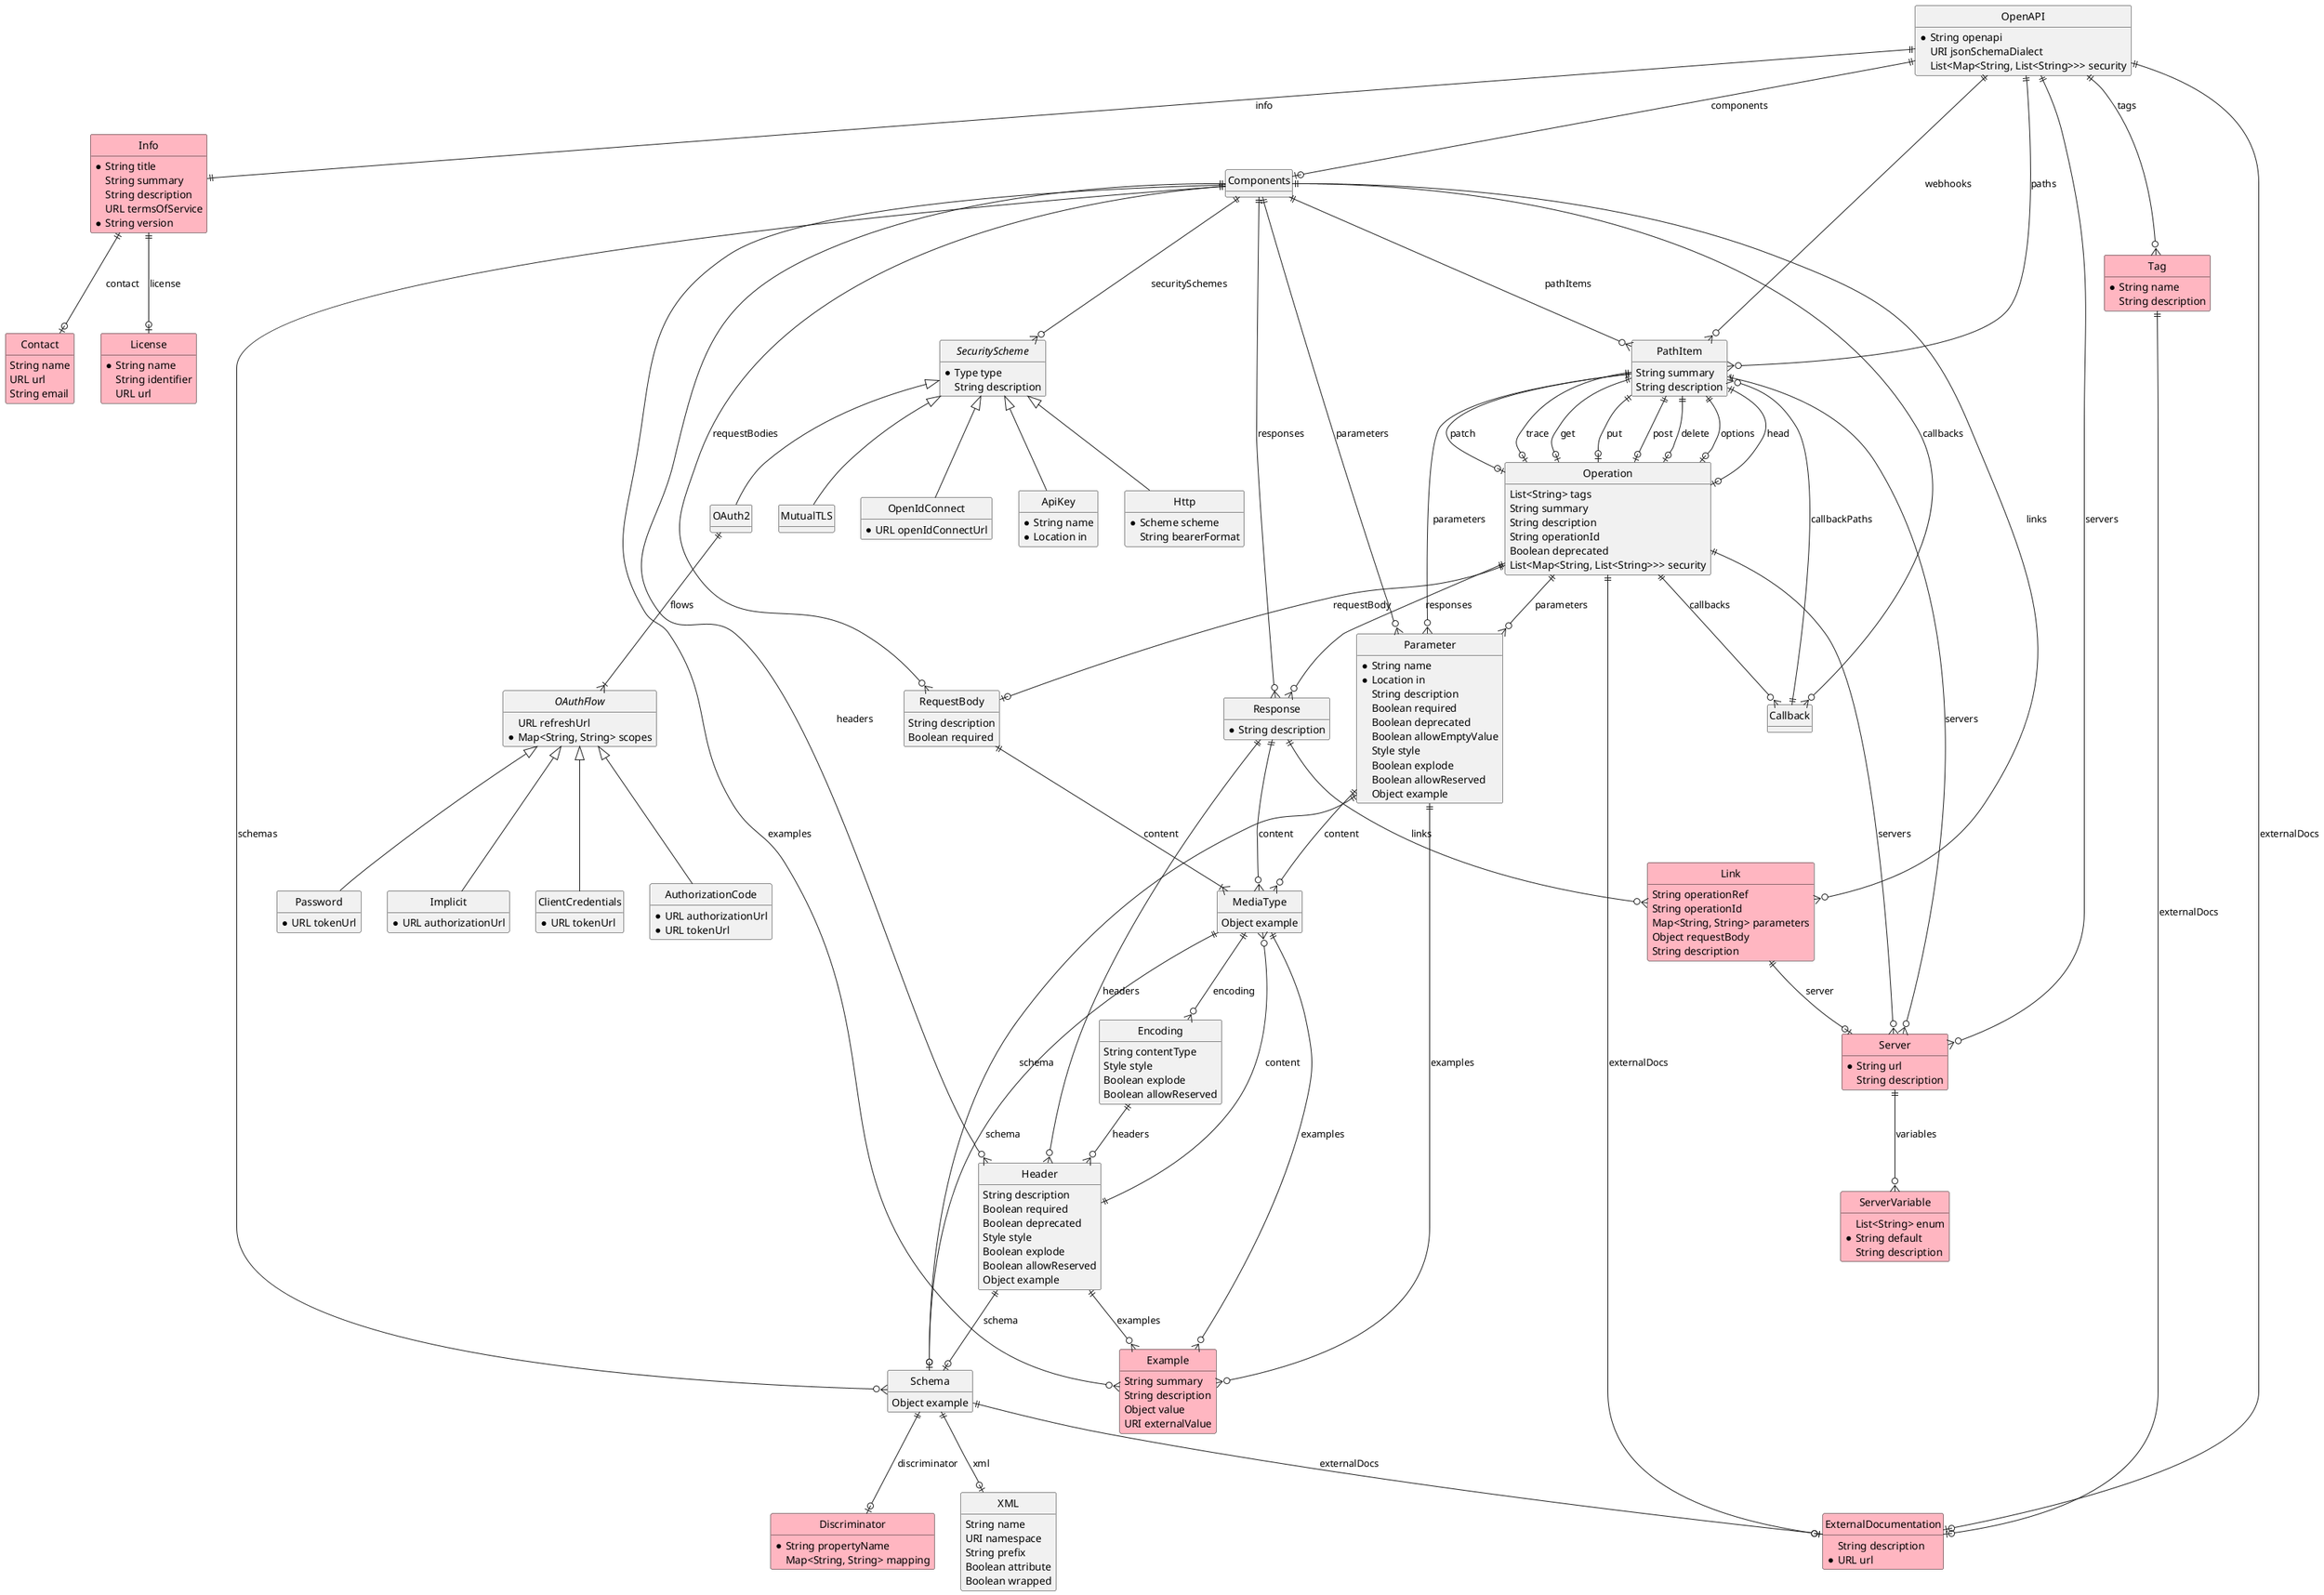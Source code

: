 @startuml

' hide the spot
hide circle

hide methods

' avoid problems with angled crows feet
' skinparam linetype ortho

entity OpenAPI {
    * String openapi
    URI jsonSchemaDialect
    List<Map<String, List<String>>> security
}

entity Info #LightPink {
    * String title
    String summary
    String description
    URL termsOfService
    * String version
}

entity Contact #LightPink {
    String name
    URL url
    String email
}

entity License #LightPink {
    * String name
    String identifier
    URL url
}

entity Server #LightPink {
    * String url
    String description
}

entity ServerVariable #LightPink {
    List<String> enum
    * String default
    String description
}

entity PathItem {
    String summary
    String description
}

entity Operation {
    List<String> tags
    String summary
    String description
    String operationId
    Boolean deprecated
    List<Map<String, List<String>>> security
}

entity ExternalDocumentation #LightPink {
    String description
    * URL url
}

entity Parameter {
    * String name
    * Location in
    String description
    Boolean required
    Boolean deprecated
    Boolean allowEmptyValue
    Style style
    Boolean explode
    Boolean allowReserved
    Object example
}

entity Schema {
    Object example
}

entity Discriminator #LightPink {
    * String propertyName
    Map<String, String> mapping
}

entity XML {
    String name
    URI namespace
    String prefix
    Boolean attribute
    Boolean wrapped
}

entity Example #LightPink {
    String summary
    String description
    Object value
    URI externalValue
}

entity MediaType {
    Object example
}

entity Encoding {
    String contentType
    Style style
    Boolean explode
    Boolean allowReserved
}

entity Header {
    String description
    Boolean required
    Boolean deprecated
    Style style
    Boolean explode
    Boolean allowReserved
    Object example
}

entity RequestBody {
    String description
    Boolean required
}

entity Response {
    * String description
}

entity Link #LightPink {
    String operationRef
    String operationId
    Map<String, String> parameters
    Object requestBody
    String description
}

interface SecurityScheme {
    * Type type
    String description
}

entity ApiKey {
    * String name
    * Location in
}

entity Http {
    * Scheme scheme
    String bearerFormat
}

entity MutualTLS {
}

entity OAuth2 {
}

'entity OAuthFlow {
'    URL authorizationUrl
'    URL tokenUrl
'    URL refreshUrl
'    Map<String, String> scopes
'}

interface OAuthFlow {
    URL refreshUrl
    * Map<String, String> scopes
}

entity Implicit {
    * URL authorizationUrl
}

entity Password {
    * URL tokenUrl
}

entity ClientCredentials {
    * URL tokenUrl
}

entity AuthorizationCode {
    * URL authorizationUrl
    * URL tokenUrl
}

entity OpenIdConnect {
    * URL openIdConnectUrl
}

entity Tag #LightPink {
    * String name
    String description
}

OpenAPI ||--|| Info : info
OpenAPI ||--o{ Server : servers
OpenAPI ||--o{ PathItem : paths
OpenAPI ||--o{ PathItem : webhooks
OpenAPI ||--o| Components : components
OpenAPI ||--o{ Tag : tags
OpenAPI ||--o| ExternalDocumentation : externalDocs

Info ||--o| Contact : contact
Info ||--o| License : license

Server ||--o{ ServerVariable : variables

Tag ||--o| ExternalDocumentation : externalDocs

PathItem ||--o| Operation : get
PathItem ||--o| Operation : put
PathItem ||--o| Operation : post
PathItem ||--o| Operation : delete
PathItem ||--o| Operation : options
PathItem ||--o| Operation : head
PathItem ||--o| Operation : patch
PathItem ||--o| Operation : trace
PathItem ||--o{ Server : servers
PathItem ||--o{ Parameter : parameters

Operation ||--o| ExternalDocumentation : externalDocs
Operation ||--o{ Parameter : parameters
Operation ||--o| RequestBody : requestBody
Operation ||--o{ Response : responses
Operation ||--o{ Callback : callbacks
Operation ||--o{ Server : servers

Parameter ||--o| Schema: schema
Parameter ||--o{ Example : examples
Parameter ||--o{ MediaType : content

Schema ||--o| Discriminator : discriminator
Schema ||--o| XML : xml
Schema ||--o| ExternalDocumentation : externalDocs

MediaType ||--o| Schema: schema
MediaType ||--o{ Example : examples
MediaType ||--o{ Encoding : encoding

Encoding ||--o{ Header : headers

Header ||--o| Schema: schema
Header ||--o{ Example : examples
Header ||--o{ MediaType : content

RequestBody ||--|{ MediaType : content

Response ||--o{ Header : headers
Response ||--o{ MediaType : content
Response ||--o{ Link : links

Link ||--o| Server : server

Callback ||--o{ PathItem : callbackPaths

Components ||--o{ Schema : schemas
Components ||--o{ Response : responses
Components ||--o{ Parameter : parameters
Components ||--o{ Example : examples
Components ||--o{ RequestBody : requestBodies
Components ||--o{ Header : headers
Components ||--o{ SecurityScheme : securitySchemes
Components ||--o{ Link : links
Components ||--o{ Callback : callbacks
Components ||--o{ PathItem : pathItems

SecurityScheme <|-- ApiKey
SecurityScheme <|-- Http
SecurityScheme <|-- MutualTLS
SecurityScheme <|-- OAuth2
SecurityScheme <|-- OpenIdConnect

OAuth2 ||--|{ OAuthFlow : flows

OAuthFlow <|-- Implicit
OAuthFlow <|-- Password
OAuthFlow <|-- ClientCredentials
OAuthFlow <|-- AuthorizationCode

@enduml
